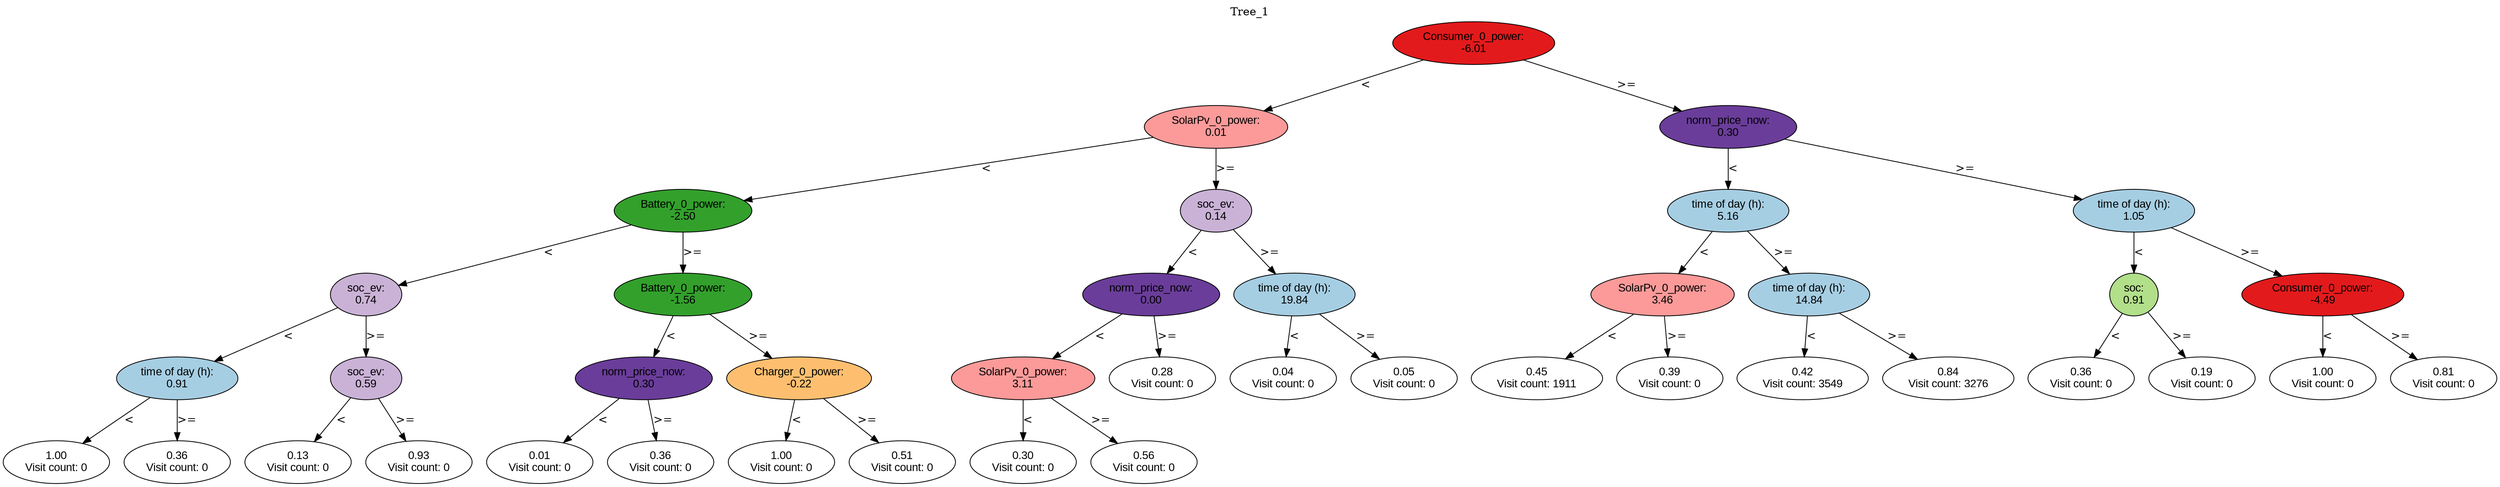 digraph BST {
    node [fontname="Arial" style=filled colorscheme=paired12];
    0 [ label = "Consumer_0_power:
-6.01" fillcolor=6];
    1 [ label = "SolarPv_0_power:
0.01" fillcolor=5];
    2 [ label = "Battery_0_power:
-2.50" fillcolor=4];
    3 [ label = "soc_ev:
0.74" fillcolor=9];
    4 [ label = "time of day (h):
0.91" fillcolor=1];
    5 [ label = "1.00
Visit count: 0" fillcolor=white];
    6 [ label = "0.36
Visit count: 0" fillcolor=white];
    7 [ label = "soc_ev:
0.59" fillcolor=9];
    8 [ label = "0.13
Visit count: 0" fillcolor=white];
    9 [ label = "0.93
Visit count: 0" fillcolor=white];
    10 [ label = "Battery_0_power:
-1.56" fillcolor=4];
    11 [ label = "norm_price_now:
0.30" fillcolor=10];
    12 [ label = "0.01
Visit count: 0" fillcolor=white];
    13 [ label = "0.36
Visit count: 0" fillcolor=white];
    14 [ label = "Charger_0_power:
-0.22" fillcolor=7];
    15 [ label = "1.00
Visit count: 0" fillcolor=white];
    16 [ label = "0.51
Visit count: 0" fillcolor=white];
    17 [ label = "soc_ev:
0.14" fillcolor=9];
    18 [ label = "norm_price_now:
0.00" fillcolor=10];
    19 [ label = "SolarPv_0_power:
3.11" fillcolor=5];
    20 [ label = "0.30
Visit count: 0" fillcolor=white];
    21 [ label = "0.56
Visit count: 0" fillcolor=white];
    22 [ label = "0.28
Visit count: 0" fillcolor=white];
    23 [ label = "time of day (h):
19.84" fillcolor=1];
    24 [ label = "0.04
Visit count: 0" fillcolor=white];
    25 [ label = "0.05
Visit count: 0" fillcolor=white];
    26 [ label = "norm_price_now:
0.30" fillcolor=10];
    27 [ label = "time of day (h):
5.16" fillcolor=1];
    28 [ label = "SolarPv_0_power:
3.46" fillcolor=5];
    29 [ label = "0.45
Visit count: 1911" fillcolor=white];
    30 [ label = "0.39
Visit count: 0" fillcolor=white];
    31 [ label = "time of day (h):
14.84" fillcolor=1];
    32 [ label = "0.42
Visit count: 3549" fillcolor=white];
    33 [ label = "0.84
Visit count: 3276" fillcolor=white];
    34 [ label = "time of day (h):
1.05" fillcolor=1];
    35 [ label = "soc:
0.91" fillcolor=3];
    36 [ label = "0.36
Visit count: 0" fillcolor=white];
    37 [ label = "0.19
Visit count: 0" fillcolor=white];
    38 [ label = "Consumer_0_power:
-4.49" fillcolor=6];
    39 [ label = "1.00
Visit count: 0" fillcolor=white];
    40 [ label = "0.81
Visit count: 0" fillcolor=white];

    0  -> 1[ label = "<"];
    0  -> 26[ label = ">="];
    1  -> 2[ label = "<"];
    1  -> 17[ label = ">="];
    2  -> 3[ label = "<"];
    2  -> 10[ label = ">="];
    3  -> 4[ label = "<"];
    3  -> 7[ label = ">="];
    4  -> 5[ label = "<"];
    4  -> 6[ label = ">="];
    7  -> 8[ label = "<"];
    7  -> 9[ label = ">="];
    10  -> 11[ label = "<"];
    10  -> 14[ label = ">="];
    11  -> 12[ label = "<"];
    11  -> 13[ label = ">="];
    14  -> 15[ label = "<"];
    14  -> 16[ label = ">="];
    17  -> 18[ label = "<"];
    17  -> 23[ label = ">="];
    18  -> 19[ label = "<"];
    18  -> 22[ label = ">="];
    19  -> 20[ label = "<"];
    19  -> 21[ label = ">="];
    23  -> 24[ label = "<"];
    23  -> 25[ label = ">="];
    26  -> 27[ label = "<"];
    26  -> 34[ label = ">="];
    27  -> 28[ label = "<"];
    27  -> 31[ label = ">="];
    28  -> 29[ label = "<"];
    28  -> 30[ label = ">="];
    31  -> 32[ label = "<"];
    31  -> 33[ label = ">="];
    34  -> 35[ label = "<"];
    34  -> 38[ label = ">="];
    35  -> 36[ label = "<"];
    35  -> 37[ label = ">="];
    38  -> 39[ label = "<"];
    38  -> 40[ label = ">="];

    labelloc="t";
    label="Tree_1";
}